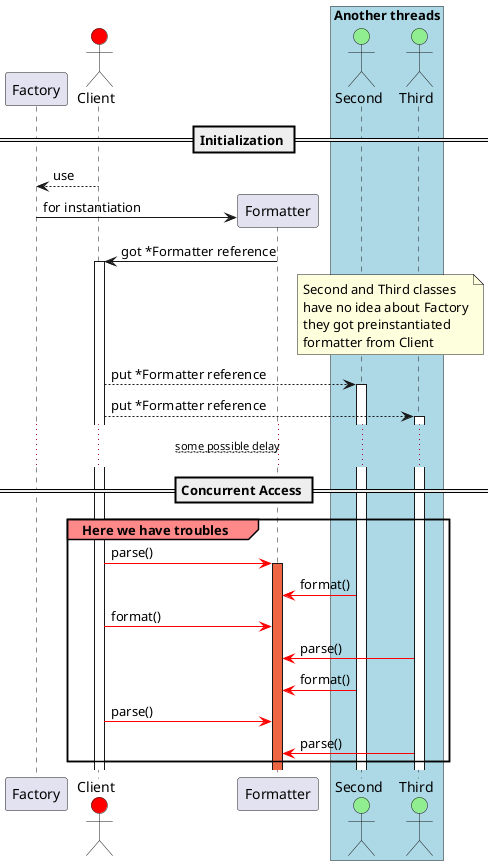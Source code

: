 @startuml
skinparam sequence {
	GroupBackgroundColor #ff8888
}
== Initialization ==
participant Factory
actor Client #red
Client-->Factory:use
create Formatter
Factory->Formatter:for instantiation
Formatter->Client:got *Formatter reference
activate Client
box "Another threads" #lightblue
actor Second #lightgreen
actor Third #lightgreen
end box
note over Second, Third
 Second and Third classes
 have no idea about Factory
 they got preinstantiated 
 formatter from Client
endnote
Second<--Client:put *Formatter reference
activate Second
Third<--Client:put *Formatter reference
activate Third
... ~~some possible delay~~ ...
== Concurrent Access ==
group Here we have troubles
Client -[#red]> Formatter:parse()
activate Formatter #ee6644
Second -[#red]> Formatter:format()
Client -[#red]> Formatter:format()
Third -[#red]> Formatter:parse()
Second -[#red]> Formatter:format()
Client -[#red]> Formatter:parse()
Third -[#red]> Formatter:parse()
end
@enduml